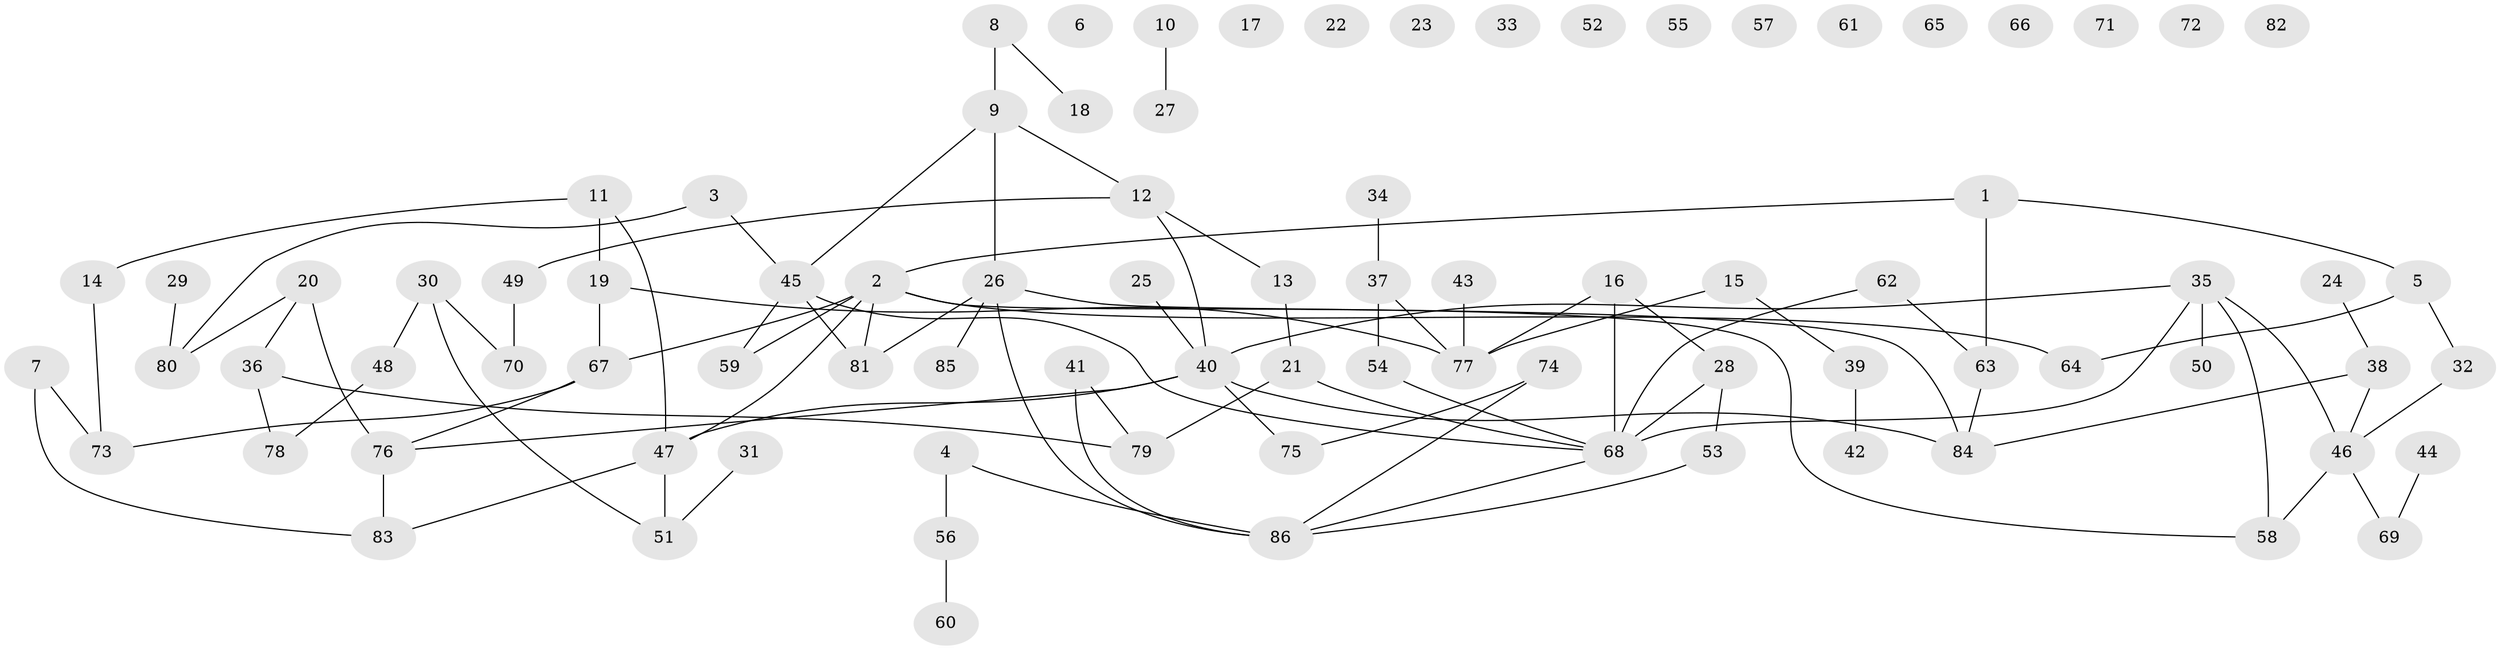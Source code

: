 // Generated by graph-tools (version 1.1) at 2025/12/03/09/25 04:12:56]
// undirected, 86 vertices, 99 edges
graph export_dot {
graph [start="1"]
  node [color=gray90,style=filled];
  1;
  2;
  3;
  4;
  5;
  6;
  7;
  8;
  9;
  10;
  11;
  12;
  13;
  14;
  15;
  16;
  17;
  18;
  19;
  20;
  21;
  22;
  23;
  24;
  25;
  26;
  27;
  28;
  29;
  30;
  31;
  32;
  33;
  34;
  35;
  36;
  37;
  38;
  39;
  40;
  41;
  42;
  43;
  44;
  45;
  46;
  47;
  48;
  49;
  50;
  51;
  52;
  53;
  54;
  55;
  56;
  57;
  58;
  59;
  60;
  61;
  62;
  63;
  64;
  65;
  66;
  67;
  68;
  69;
  70;
  71;
  72;
  73;
  74;
  75;
  76;
  77;
  78;
  79;
  80;
  81;
  82;
  83;
  84;
  85;
  86;
  1 -- 2;
  1 -- 5;
  1 -- 63;
  2 -- 47;
  2 -- 58;
  2 -- 59;
  2 -- 64;
  2 -- 67;
  2 -- 81;
  3 -- 45;
  3 -- 80;
  4 -- 56;
  4 -- 86;
  5 -- 32;
  5 -- 64;
  7 -- 73;
  7 -- 83;
  8 -- 9;
  8 -- 18;
  9 -- 12;
  9 -- 26;
  9 -- 45;
  10 -- 27;
  11 -- 14;
  11 -- 19;
  11 -- 47;
  12 -- 13;
  12 -- 40;
  12 -- 49;
  13 -- 21;
  14 -- 73;
  15 -- 39;
  15 -- 77;
  16 -- 28;
  16 -- 68;
  16 -- 77;
  19 -- 67;
  19 -- 77;
  20 -- 36;
  20 -- 76;
  20 -- 80;
  21 -- 68;
  21 -- 79;
  24 -- 38;
  25 -- 40;
  26 -- 81;
  26 -- 84;
  26 -- 85;
  26 -- 86;
  28 -- 53;
  28 -- 68;
  29 -- 80;
  30 -- 48;
  30 -- 51;
  30 -- 70;
  31 -- 51;
  32 -- 46;
  34 -- 37;
  35 -- 40;
  35 -- 46;
  35 -- 50;
  35 -- 58;
  35 -- 68;
  36 -- 78;
  36 -- 79;
  37 -- 54;
  37 -- 77;
  38 -- 46;
  38 -- 84;
  39 -- 42;
  40 -- 47;
  40 -- 75;
  40 -- 76;
  40 -- 84;
  41 -- 79;
  41 -- 86;
  43 -- 77;
  44 -- 69;
  45 -- 59;
  45 -- 68;
  45 -- 81;
  46 -- 58;
  46 -- 69;
  47 -- 51;
  47 -- 83;
  48 -- 78;
  49 -- 70;
  53 -- 86;
  54 -- 68;
  56 -- 60;
  62 -- 63;
  62 -- 68;
  63 -- 84;
  67 -- 73;
  67 -- 76;
  68 -- 86;
  74 -- 75;
  74 -- 86;
  76 -- 83;
}
